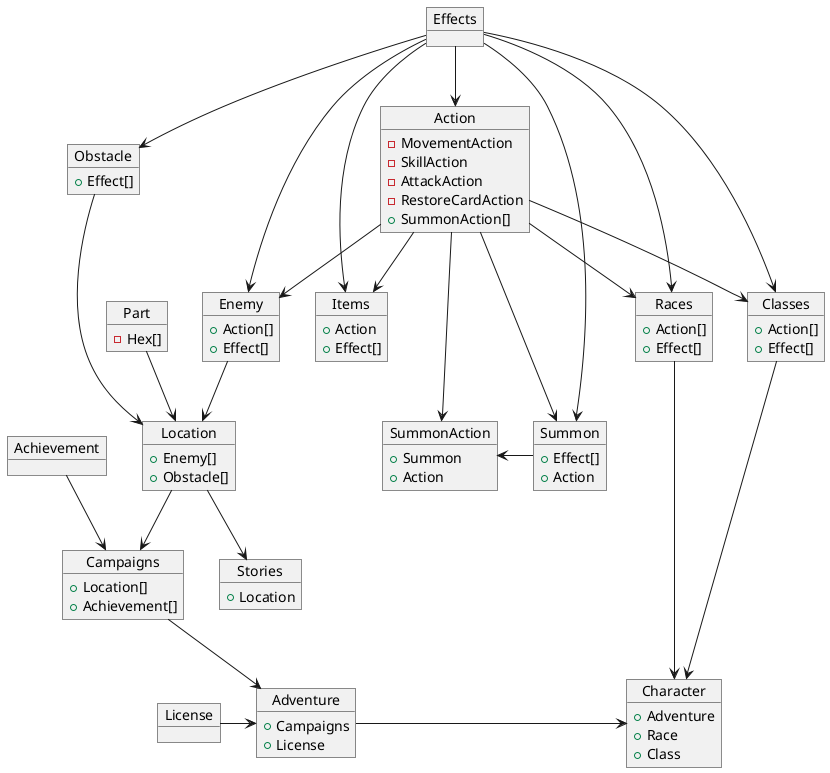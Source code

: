 @startuml

object Achievement
object Effects
object Part {
    -Hex[]
}
object License

object Action {
    -MovementAction
    -SkillAction
    -AttackAction
    -RestoreCardAction
    +SummonAction[]
}
Effects --> Action

object Summon {
    +Effect[]
    +Action
}
Effects --> Summon
Action -> Summon

object Classes {
    +Action[]
    +Effect[]
}
Effects --> Classes
Action --> Classes

object Enemy{
    +Action[]
    +Effect[]
}
Effects --> Enemy
Action --> Enemy

object Races{
    +Action[]
    +Effect[]
}
Effects --> Races
Action --> Races

object Items {
    +Action
    +Effect[]
}
Effects --> Items
Action --> Items

object Obstacle {
    +Effect[]
}
Effects --> Obstacle

object Location {
    +Enemy[]
    +Obstacle[]
}
Part --> Location
Enemy --> Location
Obstacle --> Location

object Stories {
    +Location
}
Location --> Stories

object SummonAction{
    +Summon
    +Action
}
Action ---> SummonAction
Summon --l> SummonAction

object Campaigns {
    +Location[]
    +Achievement[]
   }
Location --> Campaigns
Achievement --> Campaigns

object Adventure {
    +Campaigns
    +License
}
License -> Adventure
Campaigns --> Adventure

object Character {
    +Adventure
    +Race
    +Class
}
Races -> Character
Classes -> Character
Adventure -> Character

@enduml